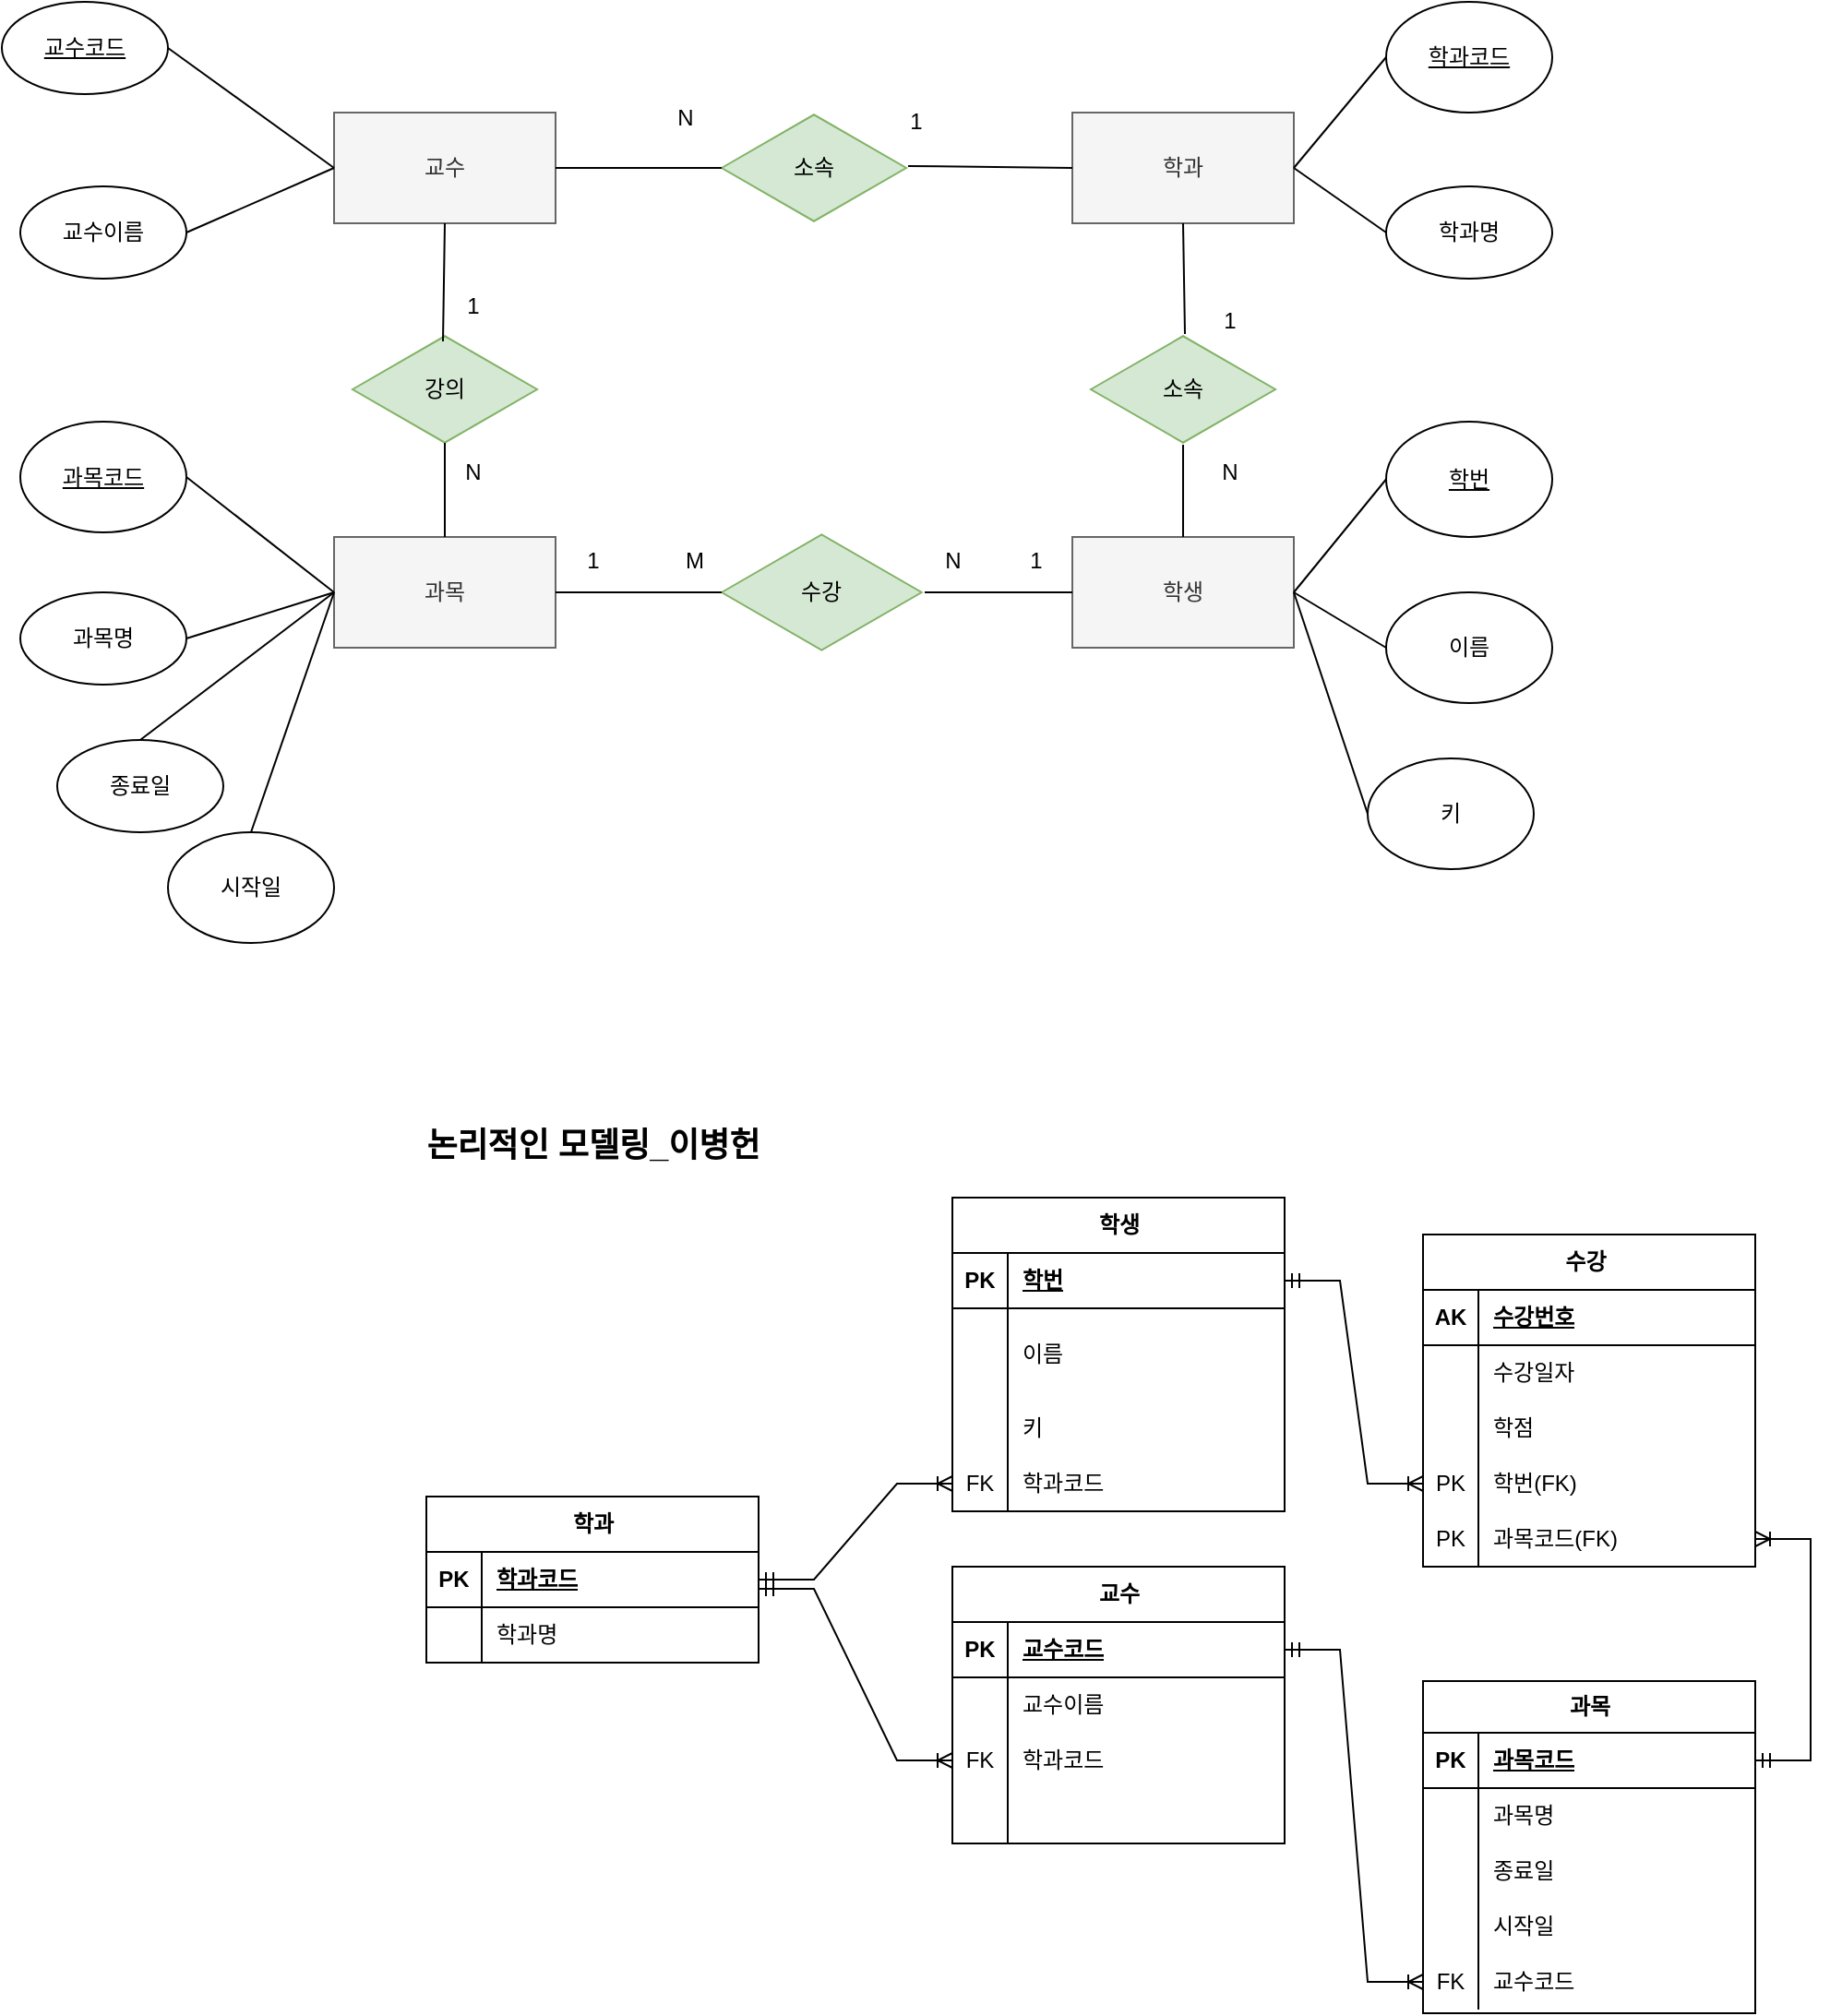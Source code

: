 <mxfile version="22.1.16" type="device">
  <diagram name="페이지-1" id="w8s84DqiBfgFOHdX4xCP">
    <mxGraphModel dx="1386" dy="759" grid="1" gridSize="10" guides="1" tooltips="1" connect="1" arrows="1" fold="1" page="1" pageScale="1" pageWidth="3300" pageHeight="4681" math="0" shadow="0">
      <root>
        <mxCell id="0" />
        <mxCell id="1" parent="0" />
        <mxCell id="5N7iYmas0pyW3UNfE4hl-1" value="과목" style="rounded=0;whiteSpace=wrap;html=1;labelBackgroundColor=#f5f5f5;fillColor=#f5f5f5;fontColor=#333333;strokeColor=#666666;" parent="1" vertex="1">
          <mxGeometry x="200" y="410" width="120" height="60" as="geometry" />
        </mxCell>
        <mxCell id="5N7iYmas0pyW3UNfE4hl-2" value="교수" style="rounded=0;whiteSpace=wrap;html=1;labelBackgroundColor=#f5f5f5;fillColor=#f5f5f5;fontColor=#333333;strokeColor=#666666;" parent="1" vertex="1">
          <mxGeometry x="200" y="180" width="120" height="60" as="geometry" />
        </mxCell>
        <mxCell id="5N7iYmas0pyW3UNfE4hl-3" value="학생" style="rounded=0;whiteSpace=wrap;html=1;labelBackgroundColor=#f5f5f5;fillColor=#f5f5f5;fontColor=#333333;strokeColor=#666666;" parent="1" vertex="1">
          <mxGeometry x="600" y="410" width="120" height="60" as="geometry" />
        </mxCell>
        <mxCell id="5N7iYmas0pyW3UNfE4hl-4" value="학과" style="rounded=0;whiteSpace=wrap;html=1;labelBackgroundColor=#f5f5f5;fillColor=#f5f5f5;fontColor=#333333;strokeColor=#666666;" parent="1" vertex="1">
          <mxGeometry x="600" y="180" width="120" height="60" as="geometry" />
        </mxCell>
        <mxCell id="5N7iYmas0pyW3UNfE4hl-5" value="수강" style="html=1;whiteSpace=wrap;aspect=fixed;shape=isoRectangle;fillColor=#d5e8d4;strokeColor=#82b366;" parent="1" vertex="1">
          <mxGeometry x="410" y="407.5" width="108.33" height="65" as="geometry" />
        </mxCell>
        <mxCell id="5N7iYmas0pyW3UNfE4hl-6" value="소속" style="html=1;whiteSpace=wrap;aspect=fixed;shape=isoRectangle;fillColor=#d5e8d4;strokeColor=#82b366;" parent="1" vertex="1">
          <mxGeometry x="610" y="300" width="100" height="60" as="geometry" />
        </mxCell>
        <mxCell id="5N7iYmas0pyW3UNfE4hl-7" value="소속" style="html=1;whiteSpace=wrap;aspect=fixed;shape=isoRectangle;fillColor=#d5e8d4;strokeColor=#82b366;" parent="1" vertex="1">
          <mxGeometry x="410" y="180" width="100" height="60" as="geometry" />
        </mxCell>
        <mxCell id="5N7iYmas0pyW3UNfE4hl-8" value="강의" style="html=1;whiteSpace=wrap;aspect=fixed;shape=isoRectangle;fillColor=#d5e8d4;strokeColor=#82b366;" parent="1" vertex="1">
          <mxGeometry x="210" y="300" width="100" height="60" as="geometry" />
        </mxCell>
        <mxCell id="5N7iYmas0pyW3UNfE4hl-9" value="시작일" style="ellipse;whiteSpace=wrap;html=1;" parent="1" vertex="1">
          <mxGeometry x="110" y="570" width="90" height="60" as="geometry" />
        </mxCell>
        <mxCell id="5N7iYmas0pyW3UNfE4hl-10" value="종료일" style="ellipse;whiteSpace=wrap;html=1;" parent="1" vertex="1">
          <mxGeometry x="50" y="520" width="90" height="50" as="geometry" />
        </mxCell>
        <mxCell id="5N7iYmas0pyW3UNfE4hl-11" value="과목명" style="ellipse;whiteSpace=wrap;html=1;" parent="1" vertex="1">
          <mxGeometry x="30" y="440" width="90" height="50" as="geometry" />
        </mxCell>
        <mxCell id="5N7iYmas0pyW3UNfE4hl-12" value="과목코드" style="ellipse;whiteSpace=wrap;html=1;fontStyle=4" parent="1" vertex="1">
          <mxGeometry x="30" y="347.5" width="90" height="60" as="geometry" />
        </mxCell>
        <mxCell id="5N7iYmas0pyW3UNfE4hl-13" value="교수이름" style="ellipse;whiteSpace=wrap;html=1;" parent="1" vertex="1">
          <mxGeometry x="30" y="220" width="90" height="50" as="geometry" />
        </mxCell>
        <mxCell id="5N7iYmas0pyW3UNfE4hl-14" value="교수코드" style="ellipse;whiteSpace=wrap;html=1;fontStyle=4" parent="1" vertex="1">
          <mxGeometry x="20" y="120" width="90" height="50" as="geometry" />
        </mxCell>
        <mxCell id="5N7iYmas0pyW3UNfE4hl-15" value="" style="endArrow=none;html=1;rounded=0;exitX=1;exitY=0.5;exitDx=0;exitDy=0;entryX=0;entryY=0.5;entryDx=0;entryDy=0;" parent="1" source="5N7iYmas0pyW3UNfE4hl-14" target="5N7iYmas0pyW3UNfE4hl-2" edge="1">
          <mxGeometry width="50" height="50" relative="1" as="geometry">
            <mxPoint x="380" y="410" as="sourcePoint" />
            <mxPoint x="430" y="360" as="targetPoint" />
          </mxGeometry>
        </mxCell>
        <mxCell id="5N7iYmas0pyW3UNfE4hl-16" value="" style="endArrow=none;html=1;rounded=0;exitX=1;exitY=0.5;exitDx=0;exitDy=0;entryX=0;entryY=0.5;entryDx=0;entryDy=0;" parent="1" source="5N7iYmas0pyW3UNfE4hl-13" target="5N7iYmas0pyW3UNfE4hl-2" edge="1">
          <mxGeometry width="50" height="50" relative="1" as="geometry">
            <mxPoint x="380" y="410" as="sourcePoint" />
            <mxPoint x="430" y="360" as="targetPoint" />
          </mxGeometry>
        </mxCell>
        <mxCell id="5N7iYmas0pyW3UNfE4hl-17" value="" style="endArrow=none;html=1;rounded=0;entryX=0.5;entryY=1;entryDx=0;entryDy=0;exitX=0.49;exitY=0.067;exitDx=0;exitDy=0;exitPerimeter=0;" parent="1" source="5N7iYmas0pyW3UNfE4hl-8" target="5N7iYmas0pyW3UNfE4hl-2" edge="1">
          <mxGeometry width="50" height="50" relative="1" as="geometry">
            <mxPoint x="380" y="410" as="sourcePoint" />
            <mxPoint x="430" y="360" as="targetPoint" />
          </mxGeometry>
        </mxCell>
        <mxCell id="5N7iYmas0pyW3UNfE4hl-19" value="" style="endArrow=none;html=1;rounded=0;exitX=0;exitY=0.5;exitDx=0;exitDy=0;entryX=1;entryY=0.5;entryDx=0;entryDy=0;" parent="1" source="5N7iYmas0pyW3UNfE4hl-1" target="5N7iYmas0pyW3UNfE4hl-12" edge="1">
          <mxGeometry width="50" height="50" relative="1" as="geometry">
            <mxPoint x="380" y="410" as="sourcePoint" />
            <mxPoint x="430" y="360" as="targetPoint" />
          </mxGeometry>
        </mxCell>
        <mxCell id="5N7iYmas0pyW3UNfE4hl-20" value="" style="endArrow=none;html=1;rounded=0;exitX=0;exitY=0.5;exitDx=0;exitDy=0;entryX=1;entryY=0.5;entryDx=0;entryDy=0;" parent="1" source="5N7iYmas0pyW3UNfE4hl-1" target="5N7iYmas0pyW3UNfE4hl-11" edge="1">
          <mxGeometry width="50" height="50" relative="1" as="geometry">
            <mxPoint x="380" y="410" as="sourcePoint" />
            <mxPoint x="430" y="360" as="targetPoint" />
          </mxGeometry>
        </mxCell>
        <mxCell id="5N7iYmas0pyW3UNfE4hl-21" value="" style="endArrow=none;html=1;rounded=0;exitX=0;exitY=0.5;exitDx=0;exitDy=0;entryX=0.5;entryY=0;entryDx=0;entryDy=0;" parent="1" source="5N7iYmas0pyW3UNfE4hl-1" target="5N7iYmas0pyW3UNfE4hl-10" edge="1">
          <mxGeometry width="50" height="50" relative="1" as="geometry">
            <mxPoint x="380" y="410" as="sourcePoint" />
            <mxPoint x="430" y="360" as="targetPoint" />
          </mxGeometry>
        </mxCell>
        <mxCell id="5N7iYmas0pyW3UNfE4hl-22" value="" style="endArrow=none;html=1;rounded=0;exitX=0;exitY=0.5;exitDx=0;exitDy=0;entryX=0.5;entryY=0;entryDx=0;entryDy=0;" parent="1" source="5N7iYmas0pyW3UNfE4hl-1" target="5N7iYmas0pyW3UNfE4hl-9" edge="1">
          <mxGeometry width="50" height="50" relative="1" as="geometry">
            <mxPoint x="380" y="410" as="sourcePoint" />
            <mxPoint x="430" y="360" as="targetPoint" />
          </mxGeometry>
        </mxCell>
        <mxCell id="5N7iYmas0pyW3UNfE4hl-24" value="" style="endArrow=none;html=1;rounded=0;exitX=0.5;exitY=0;exitDx=0;exitDy=0;entryX=0.5;entryY=0.983;entryDx=0;entryDy=0;entryPerimeter=0;" parent="1" source="5N7iYmas0pyW3UNfE4hl-1" target="5N7iYmas0pyW3UNfE4hl-8" edge="1">
          <mxGeometry width="50" height="50" relative="1" as="geometry">
            <mxPoint x="380" y="410" as="sourcePoint" />
            <mxPoint x="430" y="360" as="targetPoint" />
          </mxGeometry>
        </mxCell>
        <mxCell id="5N7iYmas0pyW3UNfE4hl-25" value="" style="endArrow=none;html=1;rounded=0;exitX=1;exitY=0.5;exitDx=0;exitDy=0;" parent="1" source="5N7iYmas0pyW3UNfE4hl-2" target="5N7iYmas0pyW3UNfE4hl-7" edge="1">
          <mxGeometry width="50" height="50" relative="1" as="geometry">
            <mxPoint x="380" y="410" as="sourcePoint" />
            <mxPoint x="430" y="360" as="targetPoint" />
          </mxGeometry>
        </mxCell>
        <mxCell id="5N7iYmas0pyW3UNfE4hl-26" value="" style="endArrow=none;html=1;rounded=0;entryX=1.01;entryY=0.483;entryDx=0;entryDy=0;entryPerimeter=0;exitX=0;exitY=0.5;exitDx=0;exitDy=0;" parent="1" source="5N7iYmas0pyW3UNfE4hl-4" target="5N7iYmas0pyW3UNfE4hl-7" edge="1">
          <mxGeometry width="50" height="50" relative="1" as="geometry">
            <mxPoint x="380" y="410" as="sourcePoint" />
            <mxPoint x="430" y="360" as="targetPoint" />
          </mxGeometry>
        </mxCell>
        <mxCell id="5N7iYmas0pyW3UNfE4hl-27" value="" style="endArrow=none;html=1;rounded=0;entryX=0.5;entryY=1;entryDx=0;entryDy=0;exitX=0.51;exitY=0;exitDx=0;exitDy=0;exitPerimeter=0;" parent="1" source="5N7iYmas0pyW3UNfE4hl-6" target="5N7iYmas0pyW3UNfE4hl-4" edge="1">
          <mxGeometry width="50" height="50" relative="1" as="geometry">
            <mxPoint x="380" y="410" as="sourcePoint" />
            <mxPoint x="430" y="360" as="targetPoint" />
          </mxGeometry>
        </mxCell>
        <mxCell id="5N7iYmas0pyW3UNfE4hl-28" value="" style="endArrow=none;html=1;rounded=0;exitX=0.5;exitY=0;exitDx=0;exitDy=0;" parent="1" source="5N7iYmas0pyW3UNfE4hl-3" edge="1">
          <mxGeometry width="50" height="50" relative="1" as="geometry">
            <mxPoint x="380" y="410" as="sourcePoint" />
            <mxPoint x="660" y="360" as="targetPoint" />
          </mxGeometry>
        </mxCell>
        <mxCell id="5N7iYmas0pyW3UNfE4hl-29" value="" style="endArrow=none;html=1;rounded=0;exitX=1;exitY=0.5;exitDx=0;exitDy=0;entryX=0;entryY=0.5;entryDx=0;entryDy=0;entryPerimeter=0;" parent="1" source="5N7iYmas0pyW3UNfE4hl-1" target="5N7iYmas0pyW3UNfE4hl-5" edge="1">
          <mxGeometry width="50" height="50" relative="1" as="geometry">
            <mxPoint x="380" y="410" as="sourcePoint" />
            <mxPoint x="430" y="360" as="targetPoint" />
          </mxGeometry>
        </mxCell>
        <mxCell id="5N7iYmas0pyW3UNfE4hl-30" value="" style="endArrow=none;html=1;rounded=0;exitX=0;exitY=0.5;exitDx=0;exitDy=0;" parent="1" source="5N7iYmas0pyW3UNfE4hl-3" edge="1">
          <mxGeometry width="50" height="50" relative="1" as="geometry">
            <mxPoint x="380" y="410" as="sourcePoint" />
            <mxPoint x="520" y="440" as="targetPoint" />
          </mxGeometry>
        </mxCell>
        <mxCell id="5N7iYmas0pyW3UNfE4hl-31" value="키" style="ellipse;whiteSpace=wrap;html=1;" parent="1" vertex="1">
          <mxGeometry x="760" y="530" width="90" height="60" as="geometry" />
        </mxCell>
        <mxCell id="5N7iYmas0pyW3UNfE4hl-32" value="이름" style="ellipse;whiteSpace=wrap;html=1;" parent="1" vertex="1">
          <mxGeometry x="770" y="440" width="90" height="60" as="geometry" />
        </mxCell>
        <mxCell id="5N7iYmas0pyW3UNfE4hl-33" value="학번" style="ellipse;whiteSpace=wrap;html=1;fontStyle=4" parent="1" vertex="1">
          <mxGeometry x="770" y="347.5" width="90" height="62.5" as="geometry" />
        </mxCell>
        <mxCell id="5N7iYmas0pyW3UNfE4hl-34" value="학과명" style="ellipse;whiteSpace=wrap;html=1;" parent="1" vertex="1">
          <mxGeometry x="770" y="220" width="90" height="50" as="geometry" />
        </mxCell>
        <mxCell id="5N7iYmas0pyW3UNfE4hl-35" value="학과코드" style="ellipse;whiteSpace=wrap;html=1;fontStyle=4" parent="1" vertex="1">
          <mxGeometry x="770" y="120" width="90" height="60" as="geometry" />
        </mxCell>
        <mxCell id="5N7iYmas0pyW3UNfE4hl-36" value="" style="endArrow=none;html=1;rounded=0;entryX=0;entryY=0.5;entryDx=0;entryDy=0;exitX=1;exitY=0.5;exitDx=0;exitDy=0;" parent="1" source="5N7iYmas0pyW3UNfE4hl-4" target="5N7iYmas0pyW3UNfE4hl-35" edge="1">
          <mxGeometry width="50" height="50" relative="1" as="geometry">
            <mxPoint x="710" y="410" as="sourcePoint" />
            <mxPoint x="760" y="360" as="targetPoint" />
          </mxGeometry>
        </mxCell>
        <mxCell id="5N7iYmas0pyW3UNfE4hl-37" value="" style="endArrow=none;html=1;rounded=0;entryX=0;entryY=0.5;entryDx=0;entryDy=0;exitX=1;exitY=0.5;exitDx=0;exitDy=0;" parent="1" source="5N7iYmas0pyW3UNfE4hl-4" target="5N7iYmas0pyW3UNfE4hl-34" edge="1">
          <mxGeometry width="50" height="50" relative="1" as="geometry">
            <mxPoint x="710" y="410" as="sourcePoint" />
            <mxPoint x="760" y="360" as="targetPoint" />
          </mxGeometry>
        </mxCell>
        <mxCell id="5N7iYmas0pyW3UNfE4hl-38" value="" style="endArrow=none;html=1;rounded=0;entryX=0;entryY=0.5;entryDx=0;entryDy=0;exitX=1;exitY=0.5;exitDx=0;exitDy=0;" parent="1" source="5N7iYmas0pyW3UNfE4hl-3" target="5N7iYmas0pyW3UNfE4hl-33" edge="1">
          <mxGeometry width="50" height="50" relative="1" as="geometry">
            <mxPoint x="710" y="410" as="sourcePoint" />
            <mxPoint x="760" y="360" as="targetPoint" />
          </mxGeometry>
        </mxCell>
        <mxCell id="5N7iYmas0pyW3UNfE4hl-39" value="" style="endArrow=none;html=1;rounded=0;entryX=0;entryY=0.5;entryDx=0;entryDy=0;exitX=1;exitY=0.5;exitDx=0;exitDy=0;" parent="1" source="5N7iYmas0pyW3UNfE4hl-3" target="5N7iYmas0pyW3UNfE4hl-32" edge="1">
          <mxGeometry width="50" height="50" relative="1" as="geometry">
            <mxPoint x="710" y="410" as="sourcePoint" />
            <mxPoint x="760" y="360" as="targetPoint" />
          </mxGeometry>
        </mxCell>
        <mxCell id="5N7iYmas0pyW3UNfE4hl-40" value="" style="endArrow=none;html=1;rounded=0;entryX=0;entryY=0.5;entryDx=0;entryDy=0;exitX=1;exitY=0.5;exitDx=0;exitDy=0;" parent="1" source="5N7iYmas0pyW3UNfE4hl-3" target="5N7iYmas0pyW3UNfE4hl-31" edge="1">
          <mxGeometry width="50" height="50" relative="1" as="geometry">
            <mxPoint x="730" y="460" as="sourcePoint" />
            <mxPoint x="760" y="360" as="targetPoint" />
          </mxGeometry>
        </mxCell>
        <mxCell id="5N7iYmas0pyW3UNfE4hl-41" value="1" style="text;html=1;align=center;verticalAlign=middle;resizable=0;points=[];autosize=1;strokeColor=none;fillColor=none;" parent="1" vertex="1">
          <mxGeometry x="260" y="270" width="30" height="30" as="geometry" />
        </mxCell>
        <mxCell id="5N7iYmas0pyW3UNfE4hl-42" value="N" style="text;html=1;align=center;verticalAlign=middle;resizable=0;points=[];autosize=1;strokeColor=none;fillColor=none;" parent="1" vertex="1">
          <mxGeometry x="260" y="360" width="30" height="30" as="geometry" />
        </mxCell>
        <mxCell id="5N7iYmas0pyW3UNfE4hl-43" value="N" style="text;html=1;align=center;verticalAlign=middle;resizable=0;points=[];autosize=1;strokeColor=none;fillColor=none;" parent="1" vertex="1">
          <mxGeometry x="375" y="168" width="30" height="30" as="geometry" />
        </mxCell>
        <mxCell id="5N7iYmas0pyW3UNfE4hl-44" value="1" style="text;html=1;align=center;verticalAlign=middle;resizable=0;points=[];autosize=1;strokeColor=none;fillColor=none;" parent="1" vertex="1">
          <mxGeometry x="500" y="170" width="30" height="30" as="geometry" />
        </mxCell>
        <mxCell id="5N7iYmas0pyW3UNfE4hl-45" value="M" style="text;html=1;align=center;verticalAlign=middle;resizable=0;points=[];autosize=1;strokeColor=none;fillColor=none;" parent="1" vertex="1">
          <mxGeometry x="380" y="407.5" width="30" height="30" as="geometry" />
        </mxCell>
        <mxCell id="5N7iYmas0pyW3UNfE4hl-46" value="N" style="text;html=1;align=center;verticalAlign=middle;resizable=0;points=[];autosize=1;strokeColor=none;fillColor=none;" parent="1" vertex="1">
          <mxGeometry x="520" y="407.5" width="30" height="30" as="geometry" />
        </mxCell>
        <mxCell id="5N7iYmas0pyW3UNfE4hl-47" value="1" style="text;html=1;align=center;verticalAlign=middle;resizable=0;points=[];autosize=1;strokeColor=none;fillColor=none;" parent="1" vertex="1">
          <mxGeometry x="670" y="278" width="30" height="30" as="geometry" />
        </mxCell>
        <mxCell id="5N7iYmas0pyW3UNfE4hl-48" value="N" style="text;html=1;align=center;verticalAlign=middle;resizable=0;points=[];autosize=1;strokeColor=none;fillColor=none;" parent="1" vertex="1">
          <mxGeometry x="670" y="360" width="30" height="30" as="geometry" />
        </mxCell>
        <mxCell id="5N7iYmas0pyW3UNfE4hl-49" value="1" style="text;html=1;align=center;verticalAlign=middle;resizable=0;points=[];autosize=1;strokeColor=none;fillColor=none;" parent="1" vertex="1">
          <mxGeometry x="565" y="408" width="30" height="30" as="geometry" />
        </mxCell>
        <mxCell id="5N7iYmas0pyW3UNfE4hl-50" value="1" style="text;html=1;align=center;verticalAlign=middle;resizable=0;points=[];autosize=1;strokeColor=none;fillColor=none;" parent="1" vertex="1">
          <mxGeometry x="325" y="408" width="30" height="30" as="geometry" />
        </mxCell>
        <mxCell id="ZtRqzdhLE-_zCFByVRu9-1" value="교수" style="shape=table;startSize=30;container=1;collapsible=1;childLayout=tableLayout;fixedRows=1;rowLines=0;fontStyle=1;align=center;resizeLast=1;html=1;" vertex="1" parent="1">
          <mxGeometry x="535" y="968" width="180" height="150" as="geometry" />
        </mxCell>
        <mxCell id="ZtRqzdhLE-_zCFByVRu9-2" value="" style="shape=tableRow;horizontal=0;startSize=0;swimlaneHead=0;swimlaneBody=0;fillColor=none;collapsible=0;dropTarget=0;points=[[0,0.5],[1,0.5]];portConstraint=eastwest;top=0;left=0;right=0;bottom=1;" vertex="1" parent="ZtRqzdhLE-_zCFByVRu9-1">
          <mxGeometry y="30" width="180" height="30" as="geometry" />
        </mxCell>
        <mxCell id="ZtRqzdhLE-_zCFByVRu9-3" value="PK" style="shape=partialRectangle;connectable=0;fillColor=none;top=0;left=0;bottom=0;right=0;fontStyle=1;overflow=hidden;whiteSpace=wrap;html=1;" vertex="1" parent="ZtRqzdhLE-_zCFByVRu9-2">
          <mxGeometry width="30" height="30" as="geometry">
            <mxRectangle width="30" height="30" as="alternateBounds" />
          </mxGeometry>
        </mxCell>
        <mxCell id="ZtRqzdhLE-_zCFByVRu9-4" value="교수코드" style="shape=partialRectangle;connectable=0;fillColor=none;top=0;left=0;bottom=0;right=0;align=left;spacingLeft=6;fontStyle=5;overflow=hidden;whiteSpace=wrap;html=1;" vertex="1" parent="ZtRqzdhLE-_zCFByVRu9-2">
          <mxGeometry x="30" width="150" height="30" as="geometry">
            <mxRectangle width="150" height="30" as="alternateBounds" />
          </mxGeometry>
        </mxCell>
        <mxCell id="ZtRqzdhLE-_zCFByVRu9-5" value="" style="shape=tableRow;horizontal=0;startSize=0;swimlaneHead=0;swimlaneBody=0;fillColor=none;collapsible=0;dropTarget=0;points=[[0,0.5],[1,0.5]];portConstraint=eastwest;top=0;left=0;right=0;bottom=0;" vertex="1" parent="ZtRqzdhLE-_zCFByVRu9-1">
          <mxGeometry y="60" width="180" height="30" as="geometry" />
        </mxCell>
        <mxCell id="ZtRqzdhLE-_zCFByVRu9-6" value="" style="shape=partialRectangle;connectable=0;fillColor=none;top=0;left=0;bottom=0;right=0;editable=1;overflow=hidden;whiteSpace=wrap;html=1;" vertex="1" parent="ZtRqzdhLE-_zCFByVRu9-5">
          <mxGeometry width="30" height="30" as="geometry">
            <mxRectangle width="30" height="30" as="alternateBounds" />
          </mxGeometry>
        </mxCell>
        <mxCell id="ZtRqzdhLE-_zCFByVRu9-7" value="교수이름" style="shape=partialRectangle;connectable=0;fillColor=none;top=0;left=0;bottom=0;right=0;align=left;spacingLeft=6;overflow=hidden;whiteSpace=wrap;html=1;" vertex="1" parent="ZtRqzdhLE-_zCFByVRu9-5">
          <mxGeometry x="30" width="150" height="30" as="geometry">
            <mxRectangle width="150" height="30" as="alternateBounds" />
          </mxGeometry>
        </mxCell>
        <mxCell id="ZtRqzdhLE-_zCFByVRu9-8" value="" style="shape=tableRow;horizontal=0;startSize=0;swimlaneHead=0;swimlaneBody=0;fillColor=none;collapsible=0;dropTarget=0;points=[[0,0.5],[1,0.5]];portConstraint=eastwest;top=0;left=0;right=0;bottom=0;" vertex="1" parent="ZtRqzdhLE-_zCFByVRu9-1">
          <mxGeometry y="90" width="180" height="30" as="geometry" />
        </mxCell>
        <mxCell id="ZtRqzdhLE-_zCFByVRu9-9" value="FK" style="shape=partialRectangle;connectable=0;fillColor=none;top=0;left=0;bottom=0;right=0;editable=1;overflow=hidden;whiteSpace=wrap;html=1;" vertex="1" parent="ZtRqzdhLE-_zCFByVRu9-8">
          <mxGeometry width="30" height="30" as="geometry">
            <mxRectangle width="30" height="30" as="alternateBounds" />
          </mxGeometry>
        </mxCell>
        <mxCell id="ZtRqzdhLE-_zCFByVRu9-10" value="학과코드" style="shape=partialRectangle;connectable=0;fillColor=none;top=0;left=0;bottom=0;right=0;align=left;spacingLeft=6;overflow=hidden;whiteSpace=wrap;html=1;" vertex="1" parent="ZtRqzdhLE-_zCFByVRu9-8">
          <mxGeometry x="30" width="150" height="30" as="geometry">
            <mxRectangle width="150" height="30" as="alternateBounds" />
          </mxGeometry>
        </mxCell>
        <mxCell id="ZtRqzdhLE-_zCFByVRu9-11" value="" style="shape=tableRow;horizontal=0;startSize=0;swimlaneHead=0;swimlaneBody=0;fillColor=none;collapsible=0;dropTarget=0;points=[[0,0.5],[1,0.5]];portConstraint=eastwest;top=0;left=0;right=0;bottom=0;" vertex="1" parent="ZtRqzdhLE-_zCFByVRu9-1">
          <mxGeometry y="120" width="180" height="30" as="geometry" />
        </mxCell>
        <mxCell id="ZtRqzdhLE-_zCFByVRu9-12" value="" style="shape=partialRectangle;connectable=0;fillColor=none;top=0;left=0;bottom=0;right=0;editable=1;overflow=hidden;whiteSpace=wrap;html=1;" vertex="1" parent="ZtRqzdhLE-_zCFByVRu9-11">
          <mxGeometry width="30" height="30" as="geometry">
            <mxRectangle width="30" height="30" as="alternateBounds" />
          </mxGeometry>
        </mxCell>
        <mxCell id="ZtRqzdhLE-_zCFByVRu9-13" value="" style="shape=partialRectangle;connectable=0;fillColor=none;top=0;left=0;bottom=0;right=0;align=left;spacingLeft=6;overflow=hidden;whiteSpace=wrap;html=1;" vertex="1" parent="ZtRqzdhLE-_zCFByVRu9-11">
          <mxGeometry x="30" width="150" height="30" as="geometry">
            <mxRectangle width="150" height="30" as="alternateBounds" />
          </mxGeometry>
        </mxCell>
        <mxCell id="ZtRqzdhLE-_zCFByVRu9-14" value="과목" style="shape=table;startSize=28;container=1;collapsible=1;childLayout=tableLayout;fixedRows=1;rowLines=0;fontStyle=1;align=center;resizeLast=1;html=1;" vertex="1" parent="1">
          <mxGeometry x="790" y="1030" width="180" height="180" as="geometry" />
        </mxCell>
        <mxCell id="ZtRqzdhLE-_zCFByVRu9-15" value="" style="shape=tableRow;horizontal=0;startSize=0;swimlaneHead=0;swimlaneBody=0;fillColor=none;collapsible=0;dropTarget=0;points=[[0,0.5],[1,0.5]];portConstraint=eastwest;top=0;left=0;right=0;bottom=1;" vertex="1" parent="ZtRqzdhLE-_zCFByVRu9-14">
          <mxGeometry y="28" width="180" height="30" as="geometry" />
        </mxCell>
        <mxCell id="ZtRqzdhLE-_zCFByVRu9-16" value="PK" style="shape=partialRectangle;connectable=0;fillColor=none;top=0;left=0;bottom=0;right=0;fontStyle=1;overflow=hidden;whiteSpace=wrap;html=1;" vertex="1" parent="ZtRqzdhLE-_zCFByVRu9-15">
          <mxGeometry width="30" height="30" as="geometry">
            <mxRectangle width="30" height="30" as="alternateBounds" />
          </mxGeometry>
        </mxCell>
        <mxCell id="ZtRqzdhLE-_zCFByVRu9-17" value="과목코드" style="shape=partialRectangle;connectable=0;fillColor=none;top=0;left=0;bottom=0;right=0;align=left;spacingLeft=6;fontStyle=5;overflow=hidden;whiteSpace=wrap;html=1;" vertex="1" parent="ZtRqzdhLE-_zCFByVRu9-15">
          <mxGeometry x="30" width="150" height="30" as="geometry">
            <mxRectangle width="150" height="30" as="alternateBounds" />
          </mxGeometry>
        </mxCell>
        <mxCell id="ZtRqzdhLE-_zCFByVRu9-18" value="" style="shape=tableRow;horizontal=0;startSize=0;swimlaneHead=0;swimlaneBody=0;fillColor=none;collapsible=0;dropTarget=0;points=[[0,0.5],[1,0.5]];portConstraint=eastwest;top=0;left=0;right=0;bottom=0;" vertex="1" parent="ZtRqzdhLE-_zCFByVRu9-14">
          <mxGeometry y="58" width="180" height="30" as="geometry" />
        </mxCell>
        <mxCell id="ZtRqzdhLE-_zCFByVRu9-19" value="" style="shape=partialRectangle;connectable=0;fillColor=none;top=0;left=0;bottom=0;right=0;editable=1;overflow=hidden;whiteSpace=wrap;html=1;" vertex="1" parent="ZtRqzdhLE-_zCFByVRu9-18">
          <mxGeometry width="30" height="30" as="geometry">
            <mxRectangle width="30" height="30" as="alternateBounds" />
          </mxGeometry>
        </mxCell>
        <mxCell id="ZtRqzdhLE-_zCFByVRu9-20" value="과목명" style="shape=partialRectangle;connectable=0;fillColor=none;top=0;left=0;bottom=0;right=0;align=left;spacingLeft=6;overflow=hidden;whiteSpace=wrap;html=1;" vertex="1" parent="ZtRqzdhLE-_zCFByVRu9-18">
          <mxGeometry x="30" width="150" height="30" as="geometry">
            <mxRectangle width="150" height="30" as="alternateBounds" />
          </mxGeometry>
        </mxCell>
        <mxCell id="ZtRqzdhLE-_zCFByVRu9-21" value="" style="shape=tableRow;horizontal=0;startSize=0;swimlaneHead=0;swimlaneBody=0;fillColor=none;collapsible=0;dropTarget=0;points=[[0,0.5],[1,0.5]];portConstraint=eastwest;top=0;left=0;right=0;bottom=0;" vertex="1" parent="ZtRqzdhLE-_zCFByVRu9-14">
          <mxGeometry y="88" width="180" height="30" as="geometry" />
        </mxCell>
        <mxCell id="ZtRqzdhLE-_zCFByVRu9-22" value="" style="shape=partialRectangle;connectable=0;fillColor=none;top=0;left=0;bottom=0;right=0;editable=1;overflow=hidden;whiteSpace=wrap;html=1;" vertex="1" parent="ZtRqzdhLE-_zCFByVRu9-21">
          <mxGeometry width="30" height="30" as="geometry">
            <mxRectangle width="30" height="30" as="alternateBounds" />
          </mxGeometry>
        </mxCell>
        <mxCell id="ZtRqzdhLE-_zCFByVRu9-23" value="종료일" style="shape=partialRectangle;connectable=0;fillColor=none;top=0;left=0;bottom=0;right=0;align=left;spacingLeft=6;overflow=hidden;whiteSpace=wrap;html=1;" vertex="1" parent="ZtRqzdhLE-_zCFByVRu9-21">
          <mxGeometry x="30" width="150" height="30" as="geometry">
            <mxRectangle width="150" height="30" as="alternateBounds" />
          </mxGeometry>
        </mxCell>
        <mxCell id="ZtRqzdhLE-_zCFByVRu9-24" value="" style="shape=tableRow;horizontal=0;startSize=0;swimlaneHead=0;swimlaneBody=0;fillColor=none;collapsible=0;dropTarget=0;points=[[0,0.5],[1,0.5]];portConstraint=eastwest;top=0;left=0;right=0;bottom=0;" vertex="1" parent="ZtRqzdhLE-_zCFByVRu9-14">
          <mxGeometry y="118" width="180" height="30" as="geometry" />
        </mxCell>
        <mxCell id="ZtRqzdhLE-_zCFByVRu9-25" value="" style="shape=partialRectangle;connectable=0;fillColor=none;top=0;left=0;bottom=0;right=0;editable=1;overflow=hidden;whiteSpace=wrap;html=1;" vertex="1" parent="ZtRqzdhLE-_zCFByVRu9-24">
          <mxGeometry width="30" height="30" as="geometry">
            <mxRectangle width="30" height="30" as="alternateBounds" />
          </mxGeometry>
        </mxCell>
        <mxCell id="ZtRqzdhLE-_zCFByVRu9-26" value="시작일" style="shape=partialRectangle;connectable=0;fillColor=none;top=0;left=0;bottom=0;right=0;align=left;spacingLeft=6;overflow=hidden;whiteSpace=wrap;html=1;" vertex="1" parent="ZtRqzdhLE-_zCFByVRu9-24">
          <mxGeometry x="30" width="150" height="30" as="geometry">
            <mxRectangle width="150" height="30" as="alternateBounds" />
          </mxGeometry>
        </mxCell>
        <mxCell id="ZtRqzdhLE-_zCFByVRu9-71" value="" style="shape=tableRow;horizontal=0;startSize=0;swimlaneHead=0;swimlaneBody=0;fillColor=none;collapsible=0;dropTarget=0;points=[[0,0.5],[1,0.5]];portConstraint=eastwest;top=0;left=0;right=0;bottom=0;" vertex="1" parent="ZtRqzdhLE-_zCFByVRu9-14">
          <mxGeometry y="148" width="180" height="30" as="geometry" />
        </mxCell>
        <mxCell id="ZtRqzdhLE-_zCFByVRu9-72" value="FK" style="shape=partialRectangle;connectable=0;fillColor=none;top=0;left=0;bottom=0;right=0;editable=1;overflow=hidden;whiteSpace=wrap;html=1;" vertex="1" parent="ZtRqzdhLE-_zCFByVRu9-71">
          <mxGeometry width="30" height="30" as="geometry">
            <mxRectangle width="30" height="30" as="alternateBounds" />
          </mxGeometry>
        </mxCell>
        <mxCell id="ZtRqzdhLE-_zCFByVRu9-73" value="교수코드" style="shape=partialRectangle;connectable=0;fillColor=none;top=0;left=0;bottom=0;right=0;align=left;spacingLeft=6;overflow=hidden;whiteSpace=wrap;html=1;" vertex="1" parent="ZtRqzdhLE-_zCFByVRu9-71">
          <mxGeometry x="30" width="150" height="30" as="geometry">
            <mxRectangle width="150" height="30" as="alternateBounds" />
          </mxGeometry>
        </mxCell>
        <mxCell id="ZtRqzdhLE-_zCFByVRu9-27" value="학생" style="shape=table;startSize=30;container=1;collapsible=1;childLayout=tableLayout;fixedRows=1;rowLines=0;fontStyle=1;align=center;resizeLast=1;html=1;" vertex="1" parent="1">
          <mxGeometry x="535" y="768" width="180" height="170" as="geometry" />
        </mxCell>
        <mxCell id="ZtRqzdhLE-_zCFByVRu9-28" value="" style="shape=tableRow;horizontal=0;startSize=0;swimlaneHead=0;swimlaneBody=0;fillColor=none;collapsible=0;dropTarget=0;points=[[0,0.5],[1,0.5]];portConstraint=eastwest;top=0;left=0;right=0;bottom=1;" vertex="1" parent="ZtRqzdhLE-_zCFByVRu9-27">
          <mxGeometry y="30" width="180" height="30" as="geometry" />
        </mxCell>
        <mxCell id="ZtRqzdhLE-_zCFByVRu9-29" value="PK" style="shape=partialRectangle;connectable=0;fillColor=none;top=0;left=0;bottom=0;right=0;fontStyle=1;overflow=hidden;whiteSpace=wrap;html=1;" vertex="1" parent="ZtRqzdhLE-_zCFByVRu9-28">
          <mxGeometry width="30" height="30" as="geometry">
            <mxRectangle width="30" height="30" as="alternateBounds" />
          </mxGeometry>
        </mxCell>
        <mxCell id="ZtRqzdhLE-_zCFByVRu9-30" value="학번" style="shape=partialRectangle;connectable=0;fillColor=none;top=0;left=0;bottom=0;right=0;align=left;spacingLeft=6;fontStyle=5;overflow=hidden;whiteSpace=wrap;html=1;" vertex="1" parent="ZtRqzdhLE-_zCFByVRu9-28">
          <mxGeometry x="30" width="150" height="30" as="geometry">
            <mxRectangle width="150" height="30" as="alternateBounds" />
          </mxGeometry>
        </mxCell>
        <mxCell id="ZtRqzdhLE-_zCFByVRu9-31" value="" style="shape=tableRow;horizontal=0;startSize=0;swimlaneHead=0;swimlaneBody=0;fillColor=none;collapsible=0;dropTarget=0;points=[[0,0.5],[1,0.5]];portConstraint=eastwest;top=0;left=0;right=0;bottom=0;" vertex="1" parent="ZtRqzdhLE-_zCFByVRu9-27">
          <mxGeometry y="60" width="180" height="50" as="geometry" />
        </mxCell>
        <mxCell id="ZtRqzdhLE-_zCFByVRu9-32" value="" style="shape=partialRectangle;connectable=0;fillColor=none;top=0;left=0;bottom=0;right=0;editable=1;overflow=hidden;whiteSpace=wrap;html=1;" vertex="1" parent="ZtRqzdhLE-_zCFByVRu9-31">
          <mxGeometry width="30" height="50" as="geometry">
            <mxRectangle width="30" height="50" as="alternateBounds" />
          </mxGeometry>
        </mxCell>
        <mxCell id="ZtRqzdhLE-_zCFByVRu9-33" value="이름" style="shape=partialRectangle;connectable=0;fillColor=none;top=0;left=0;bottom=0;right=0;align=left;spacingLeft=6;overflow=hidden;whiteSpace=wrap;html=1;" vertex="1" parent="ZtRqzdhLE-_zCFByVRu9-31">
          <mxGeometry x="30" width="150" height="50" as="geometry">
            <mxRectangle width="150" height="50" as="alternateBounds" />
          </mxGeometry>
        </mxCell>
        <mxCell id="ZtRqzdhLE-_zCFByVRu9-34" value="" style="shape=tableRow;horizontal=0;startSize=0;swimlaneHead=0;swimlaneBody=0;fillColor=none;collapsible=0;dropTarget=0;points=[[0,0.5],[1,0.5]];portConstraint=eastwest;top=0;left=0;right=0;bottom=0;" vertex="1" parent="ZtRqzdhLE-_zCFByVRu9-27">
          <mxGeometry y="110" width="180" height="30" as="geometry" />
        </mxCell>
        <mxCell id="ZtRqzdhLE-_zCFByVRu9-35" value="" style="shape=partialRectangle;connectable=0;fillColor=none;top=0;left=0;bottom=0;right=0;editable=1;overflow=hidden;whiteSpace=wrap;html=1;" vertex="1" parent="ZtRqzdhLE-_zCFByVRu9-34">
          <mxGeometry width="30" height="30" as="geometry">
            <mxRectangle width="30" height="30" as="alternateBounds" />
          </mxGeometry>
        </mxCell>
        <mxCell id="ZtRqzdhLE-_zCFByVRu9-36" value="키" style="shape=partialRectangle;connectable=0;fillColor=none;top=0;left=0;bottom=0;right=0;align=left;spacingLeft=6;overflow=hidden;whiteSpace=wrap;html=1;" vertex="1" parent="ZtRqzdhLE-_zCFByVRu9-34">
          <mxGeometry x="30" width="150" height="30" as="geometry">
            <mxRectangle width="150" height="30" as="alternateBounds" />
          </mxGeometry>
        </mxCell>
        <mxCell id="ZtRqzdhLE-_zCFByVRu9-37" value="" style="shape=tableRow;horizontal=0;startSize=0;swimlaneHead=0;swimlaneBody=0;fillColor=none;collapsible=0;dropTarget=0;points=[[0,0.5],[1,0.5]];portConstraint=eastwest;top=0;left=0;right=0;bottom=0;" vertex="1" parent="ZtRqzdhLE-_zCFByVRu9-27">
          <mxGeometry y="140" width="180" height="30" as="geometry" />
        </mxCell>
        <mxCell id="ZtRqzdhLE-_zCFByVRu9-38" value="FK" style="shape=partialRectangle;connectable=0;fillColor=none;top=0;left=0;bottom=0;right=0;editable=1;overflow=hidden;whiteSpace=wrap;html=1;" vertex="1" parent="ZtRqzdhLE-_zCFByVRu9-37">
          <mxGeometry width="30" height="30" as="geometry">
            <mxRectangle width="30" height="30" as="alternateBounds" />
          </mxGeometry>
        </mxCell>
        <mxCell id="ZtRqzdhLE-_zCFByVRu9-39" value="학과코드" style="shape=partialRectangle;connectable=0;fillColor=none;top=0;left=0;bottom=0;right=0;align=left;spacingLeft=6;overflow=hidden;whiteSpace=wrap;html=1;" vertex="1" parent="ZtRqzdhLE-_zCFByVRu9-37">
          <mxGeometry x="30" width="150" height="30" as="geometry">
            <mxRectangle width="150" height="30" as="alternateBounds" />
          </mxGeometry>
        </mxCell>
        <mxCell id="ZtRqzdhLE-_zCFByVRu9-40" value="학과" style="shape=table;startSize=30;container=1;collapsible=1;childLayout=tableLayout;fixedRows=1;rowLines=0;fontStyle=1;align=center;resizeLast=1;html=1;" vertex="1" parent="1">
          <mxGeometry x="250" y="930" width="180" height="90" as="geometry" />
        </mxCell>
        <mxCell id="ZtRqzdhLE-_zCFByVRu9-41" value="" style="shape=tableRow;horizontal=0;startSize=0;swimlaneHead=0;swimlaneBody=0;fillColor=none;collapsible=0;dropTarget=0;points=[[0,0.5],[1,0.5]];portConstraint=eastwest;top=0;left=0;right=0;bottom=1;" vertex="1" parent="ZtRqzdhLE-_zCFByVRu9-40">
          <mxGeometry y="30" width="180" height="30" as="geometry" />
        </mxCell>
        <mxCell id="ZtRqzdhLE-_zCFByVRu9-42" value="PK" style="shape=partialRectangle;connectable=0;fillColor=none;top=0;left=0;bottom=0;right=0;fontStyle=1;overflow=hidden;whiteSpace=wrap;html=1;" vertex="1" parent="ZtRqzdhLE-_zCFByVRu9-41">
          <mxGeometry width="30" height="30" as="geometry">
            <mxRectangle width="30" height="30" as="alternateBounds" />
          </mxGeometry>
        </mxCell>
        <mxCell id="ZtRqzdhLE-_zCFByVRu9-43" value="학과코드" style="shape=partialRectangle;connectable=0;fillColor=none;top=0;left=0;bottom=0;right=0;align=left;spacingLeft=6;fontStyle=5;overflow=hidden;whiteSpace=wrap;html=1;" vertex="1" parent="ZtRqzdhLE-_zCFByVRu9-41">
          <mxGeometry x="30" width="150" height="30" as="geometry">
            <mxRectangle width="150" height="30" as="alternateBounds" />
          </mxGeometry>
        </mxCell>
        <mxCell id="ZtRqzdhLE-_zCFByVRu9-44" value="" style="shape=tableRow;horizontal=0;startSize=0;swimlaneHead=0;swimlaneBody=0;fillColor=none;collapsible=0;dropTarget=0;points=[[0,0.5],[1,0.5]];portConstraint=eastwest;top=0;left=0;right=0;bottom=0;" vertex="1" parent="ZtRqzdhLE-_zCFByVRu9-40">
          <mxGeometry y="60" width="180" height="30" as="geometry" />
        </mxCell>
        <mxCell id="ZtRqzdhLE-_zCFByVRu9-45" value="" style="shape=partialRectangle;connectable=0;fillColor=none;top=0;left=0;bottom=0;right=0;editable=1;overflow=hidden;whiteSpace=wrap;html=1;" vertex="1" parent="ZtRqzdhLE-_zCFByVRu9-44">
          <mxGeometry width="30" height="30" as="geometry">
            <mxRectangle width="30" height="30" as="alternateBounds" />
          </mxGeometry>
        </mxCell>
        <mxCell id="ZtRqzdhLE-_zCFByVRu9-46" value="학과명" style="shape=partialRectangle;connectable=0;fillColor=none;top=0;left=0;bottom=0;right=0;align=left;spacingLeft=6;overflow=hidden;whiteSpace=wrap;html=1;" vertex="1" parent="ZtRqzdhLE-_zCFByVRu9-44">
          <mxGeometry x="30" width="150" height="30" as="geometry">
            <mxRectangle width="150" height="30" as="alternateBounds" />
          </mxGeometry>
        </mxCell>
        <mxCell id="ZtRqzdhLE-_zCFByVRu9-53" value="수강&lt;span style=&quot;white-space: pre;&quot;&gt;&#x9;&lt;/span&gt;" style="shape=table;startSize=30;container=1;collapsible=1;childLayout=tableLayout;fixedRows=1;rowLines=0;fontStyle=1;align=center;resizeLast=1;html=1;" vertex="1" parent="1">
          <mxGeometry x="790" y="788" width="180" height="180" as="geometry" />
        </mxCell>
        <mxCell id="ZtRqzdhLE-_zCFByVRu9-54" value="" style="shape=tableRow;horizontal=0;startSize=0;swimlaneHead=0;swimlaneBody=0;fillColor=none;collapsible=0;dropTarget=0;points=[[0,0.5],[1,0.5]];portConstraint=eastwest;top=0;left=0;right=0;bottom=1;" vertex="1" parent="ZtRqzdhLE-_zCFByVRu9-53">
          <mxGeometry y="30" width="180" height="30" as="geometry" />
        </mxCell>
        <mxCell id="ZtRqzdhLE-_zCFByVRu9-55" value="AK" style="shape=partialRectangle;connectable=0;fillColor=none;top=0;left=0;bottom=0;right=0;fontStyle=1;overflow=hidden;whiteSpace=wrap;html=1;" vertex="1" parent="ZtRqzdhLE-_zCFByVRu9-54">
          <mxGeometry width="30" height="30" as="geometry">
            <mxRectangle width="30" height="30" as="alternateBounds" />
          </mxGeometry>
        </mxCell>
        <mxCell id="ZtRqzdhLE-_zCFByVRu9-56" value="수강번호" style="shape=partialRectangle;connectable=0;fillColor=none;top=0;left=0;bottom=0;right=0;align=left;spacingLeft=6;fontStyle=5;overflow=hidden;whiteSpace=wrap;html=1;" vertex="1" parent="ZtRqzdhLE-_zCFByVRu9-54">
          <mxGeometry x="30" width="150" height="30" as="geometry">
            <mxRectangle width="150" height="30" as="alternateBounds" />
          </mxGeometry>
        </mxCell>
        <mxCell id="ZtRqzdhLE-_zCFByVRu9-57" value="" style="shape=tableRow;horizontal=0;startSize=0;swimlaneHead=0;swimlaneBody=0;fillColor=none;collapsible=0;dropTarget=0;points=[[0,0.5],[1,0.5]];portConstraint=eastwest;top=0;left=0;right=0;bottom=0;" vertex="1" parent="ZtRqzdhLE-_zCFByVRu9-53">
          <mxGeometry y="60" width="180" height="30" as="geometry" />
        </mxCell>
        <mxCell id="ZtRqzdhLE-_zCFByVRu9-58" value="" style="shape=partialRectangle;connectable=0;fillColor=none;top=0;left=0;bottom=0;right=0;editable=1;overflow=hidden;whiteSpace=wrap;html=1;" vertex="1" parent="ZtRqzdhLE-_zCFByVRu9-57">
          <mxGeometry width="30" height="30" as="geometry">
            <mxRectangle width="30" height="30" as="alternateBounds" />
          </mxGeometry>
        </mxCell>
        <mxCell id="ZtRqzdhLE-_zCFByVRu9-59" value="수강일자" style="shape=partialRectangle;connectable=0;fillColor=none;top=0;left=0;bottom=0;right=0;align=left;spacingLeft=6;overflow=hidden;whiteSpace=wrap;html=1;" vertex="1" parent="ZtRqzdhLE-_zCFByVRu9-57">
          <mxGeometry x="30" width="150" height="30" as="geometry">
            <mxRectangle width="150" height="30" as="alternateBounds" />
          </mxGeometry>
        </mxCell>
        <mxCell id="ZtRqzdhLE-_zCFByVRu9-60" value="" style="shape=tableRow;horizontal=0;startSize=0;swimlaneHead=0;swimlaneBody=0;fillColor=none;collapsible=0;dropTarget=0;points=[[0,0.5],[1,0.5]];portConstraint=eastwest;top=0;left=0;right=0;bottom=0;" vertex="1" parent="ZtRqzdhLE-_zCFByVRu9-53">
          <mxGeometry y="90" width="180" height="30" as="geometry" />
        </mxCell>
        <mxCell id="ZtRqzdhLE-_zCFByVRu9-61" value="" style="shape=partialRectangle;connectable=0;fillColor=none;top=0;left=0;bottom=0;right=0;editable=1;overflow=hidden;whiteSpace=wrap;html=1;" vertex="1" parent="ZtRqzdhLE-_zCFByVRu9-60">
          <mxGeometry width="30" height="30" as="geometry">
            <mxRectangle width="30" height="30" as="alternateBounds" />
          </mxGeometry>
        </mxCell>
        <mxCell id="ZtRqzdhLE-_zCFByVRu9-62" value="학점" style="shape=partialRectangle;connectable=0;fillColor=none;top=0;left=0;bottom=0;right=0;align=left;spacingLeft=6;overflow=hidden;whiteSpace=wrap;html=1;" vertex="1" parent="ZtRqzdhLE-_zCFByVRu9-60">
          <mxGeometry x="30" width="150" height="30" as="geometry">
            <mxRectangle width="150" height="30" as="alternateBounds" />
          </mxGeometry>
        </mxCell>
        <mxCell id="ZtRqzdhLE-_zCFByVRu9-63" value="" style="shape=tableRow;horizontal=0;startSize=0;swimlaneHead=0;swimlaneBody=0;fillColor=none;collapsible=0;dropTarget=0;points=[[0,0.5],[1,0.5]];portConstraint=eastwest;top=0;left=0;right=0;bottom=0;" vertex="1" parent="ZtRqzdhLE-_zCFByVRu9-53">
          <mxGeometry y="120" width="180" height="30" as="geometry" />
        </mxCell>
        <mxCell id="ZtRqzdhLE-_zCFByVRu9-64" value="PK" style="shape=partialRectangle;connectable=0;fillColor=none;top=0;left=0;bottom=0;right=0;editable=1;overflow=hidden;whiteSpace=wrap;html=1;" vertex="1" parent="ZtRqzdhLE-_zCFByVRu9-63">
          <mxGeometry width="30" height="30" as="geometry">
            <mxRectangle width="30" height="30" as="alternateBounds" />
          </mxGeometry>
        </mxCell>
        <mxCell id="ZtRqzdhLE-_zCFByVRu9-65" value="학번(FK)" style="shape=partialRectangle;connectable=0;fillColor=none;top=0;left=0;bottom=0;right=0;align=left;spacingLeft=6;overflow=hidden;whiteSpace=wrap;html=1;" vertex="1" parent="ZtRqzdhLE-_zCFByVRu9-63">
          <mxGeometry x="30" width="150" height="30" as="geometry">
            <mxRectangle width="150" height="30" as="alternateBounds" />
          </mxGeometry>
        </mxCell>
        <mxCell id="ZtRqzdhLE-_zCFByVRu9-74" value="" style="shape=tableRow;horizontal=0;startSize=0;swimlaneHead=0;swimlaneBody=0;fillColor=none;collapsible=0;dropTarget=0;points=[[0,0.5],[1,0.5]];portConstraint=eastwest;top=0;left=0;right=0;bottom=0;" vertex="1" parent="ZtRqzdhLE-_zCFByVRu9-53">
          <mxGeometry y="150" width="180" height="30" as="geometry" />
        </mxCell>
        <mxCell id="ZtRqzdhLE-_zCFByVRu9-75" value="PK" style="shape=partialRectangle;connectable=0;fillColor=none;top=0;left=0;bottom=0;right=0;editable=1;overflow=hidden;whiteSpace=wrap;html=1;" vertex="1" parent="ZtRqzdhLE-_zCFByVRu9-74">
          <mxGeometry width="30" height="30" as="geometry">
            <mxRectangle width="30" height="30" as="alternateBounds" />
          </mxGeometry>
        </mxCell>
        <mxCell id="ZtRqzdhLE-_zCFByVRu9-76" value="과목코드(FK)" style="shape=partialRectangle;connectable=0;fillColor=none;top=0;left=0;bottom=0;right=0;align=left;spacingLeft=6;overflow=hidden;whiteSpace=wrap;html=1;" vertex="1" parent="ZtRqzdhLE-_zCFByVRu9-74">
          <mxGeometry x="30" width="150" height="30" as="geometry">
            <mxRectangle width="150" height="30" as="alternateBounds" />
          </mxGeometry>
        </mxCell>
        <mxCell id="ZtRqzdhLE-_zCFByVRu9-66" value="" style="edgeStyle=entityRelationEdgeStyle;fontSize=12;html=1;endArrow=ERoneToMany;startArrow=ERmandOne;rounded=0;exitX=1;exitY=0.5;exitDx=0;exitDy=0;entryX=0;entryY=0.5;entryDx=0;entryDy=0;" edge="1" parent="1" source="ZtRqzdhLE-_zCFByVRu9-41" target="ZtRqzdhLE-_zCFByVRu9-37">
          <mxGeometry width="100" height="100" relative="1" as="geometry">
            <mxPoint x="-5" y="1100" as="sourcePoint" />
            <mxPoint x="95" y="1000" as="targetPoint" />
          </mxGeometry>
        </mxCell>
        <mxCell id="ZtRqzdhLE-_zCFByVRu9-68" value="" style="edgeStyle=entityRelationEdgeStyle;fontSize=12;html=1;endArrow=ERoneToMany;startArrow=ERmandOne;rounded=0;entryX=0;entryY=0.5;entryDx=0;entryDy=0;" edge="1" parent="1" target="ZtRqzdhLE-_zCFByVRu9-8">
          <mxGeometry width="100" height="100" relative="1" as="geometry">
            <mxPoint x="430" y="980" as="sourcePoint" />
            <mxPoint x="95" y="1000" as="targetPoint" />
          </mxGeometry>
        </mxCell>
        <mxCell id="ZtRqzdhLE-_zCFByVRu9-69" value="" style="edgeStyle=entityRelationEdgeStyle;fontSize=12;html=1;endArrow=ERoneToMany;startArrow=ERmandOne;rounded=0;exitX=1;exitY=0.5;exitDx=0;exitDy=0;" edge="1" parent="1" source="ZtRqzdhLE-_zCFByVRu9-2" target="ZtRqzdhLE-_zCFByVRu9-71">
          <mxGeometry width="100" height="100" relative="1" as="geometry">
            <mxPoint x="800" y="370" as="sourcePoint" />
            <mxPoint x="730" y="390" as="targetPoint" />
          </mxGeometry>
        </mxCell>
        <mxCell id="ZtRqzdhLE-_zCFByVRu9-70" value="" style="edgeStyle=entityRelationEdgeStyle;fontSize=12;html=1;endArrow=ERoneToMany;startArrow=ERmandOne;rounded=0;entryX=0;entryY=0.5;entryDx=0;entryDy=0;exitX=1;exitY=0.5;exitDx=0;exitDy=0;" edge="1" parent="1" source="ZtRqzdhLE-_zCFByVRu9-28" target="ZtRqzdhLE-_zCFByVRu9-63">
          <mxGeometry width="100" height="100" relative="1" as="geometry">
            <mxPoint x="630" y="960" as="sourcePoint" />
            <mxPoint x="730" y="860" as="targetPoint" />
          </mxGeometry>
        </mxCell>
        <mxCell id="ZtRqzdhLE-_zCFByVRu9-78" value="" style="edgeStyle=entityRelationEdgeStyle;fontSize=12;html=1;endArrow=ERoneToMany;startArrow=ERmandOne;rounded=0;exitX=1;exitY=0.5;exitDx=0;exitDy=0;entryX=1;entryY=0.5;entryDx=0;entryDy=0;" edge="1" parent="1" source="ZtRqzdhLE-_zCFByVRu9-15" target="ZtRqzdhLE-_zCFByVRu9-74">
          <mxGeometry width="100" height="100" relative="1" as="geometry">
            <mxPoint x="1010" y="1010" as="sourcePoint" />
            <mxPoint x="1110" y="910" as="targetPoint" />
          </mxGeometry>
        </mxCell>
        <mxCell id="ZtRqzdhLE-_zCFByVRu9-79" value="논리적인 모델링_이병헌" style="text;html=1;align=center;verticalAlign=middle;resizable=0;points=[];autosize=1;strokeColor=none;fillColor=none;fontSize=18;fontStyle=1" vertex="1" parent="1">
          <mxGeometry x="230" y="720" width="220" height="40" as="geometry" />
        </mxCell>
      </root>
    </mxGraphModel>
  </diagram>
</mxfile>
